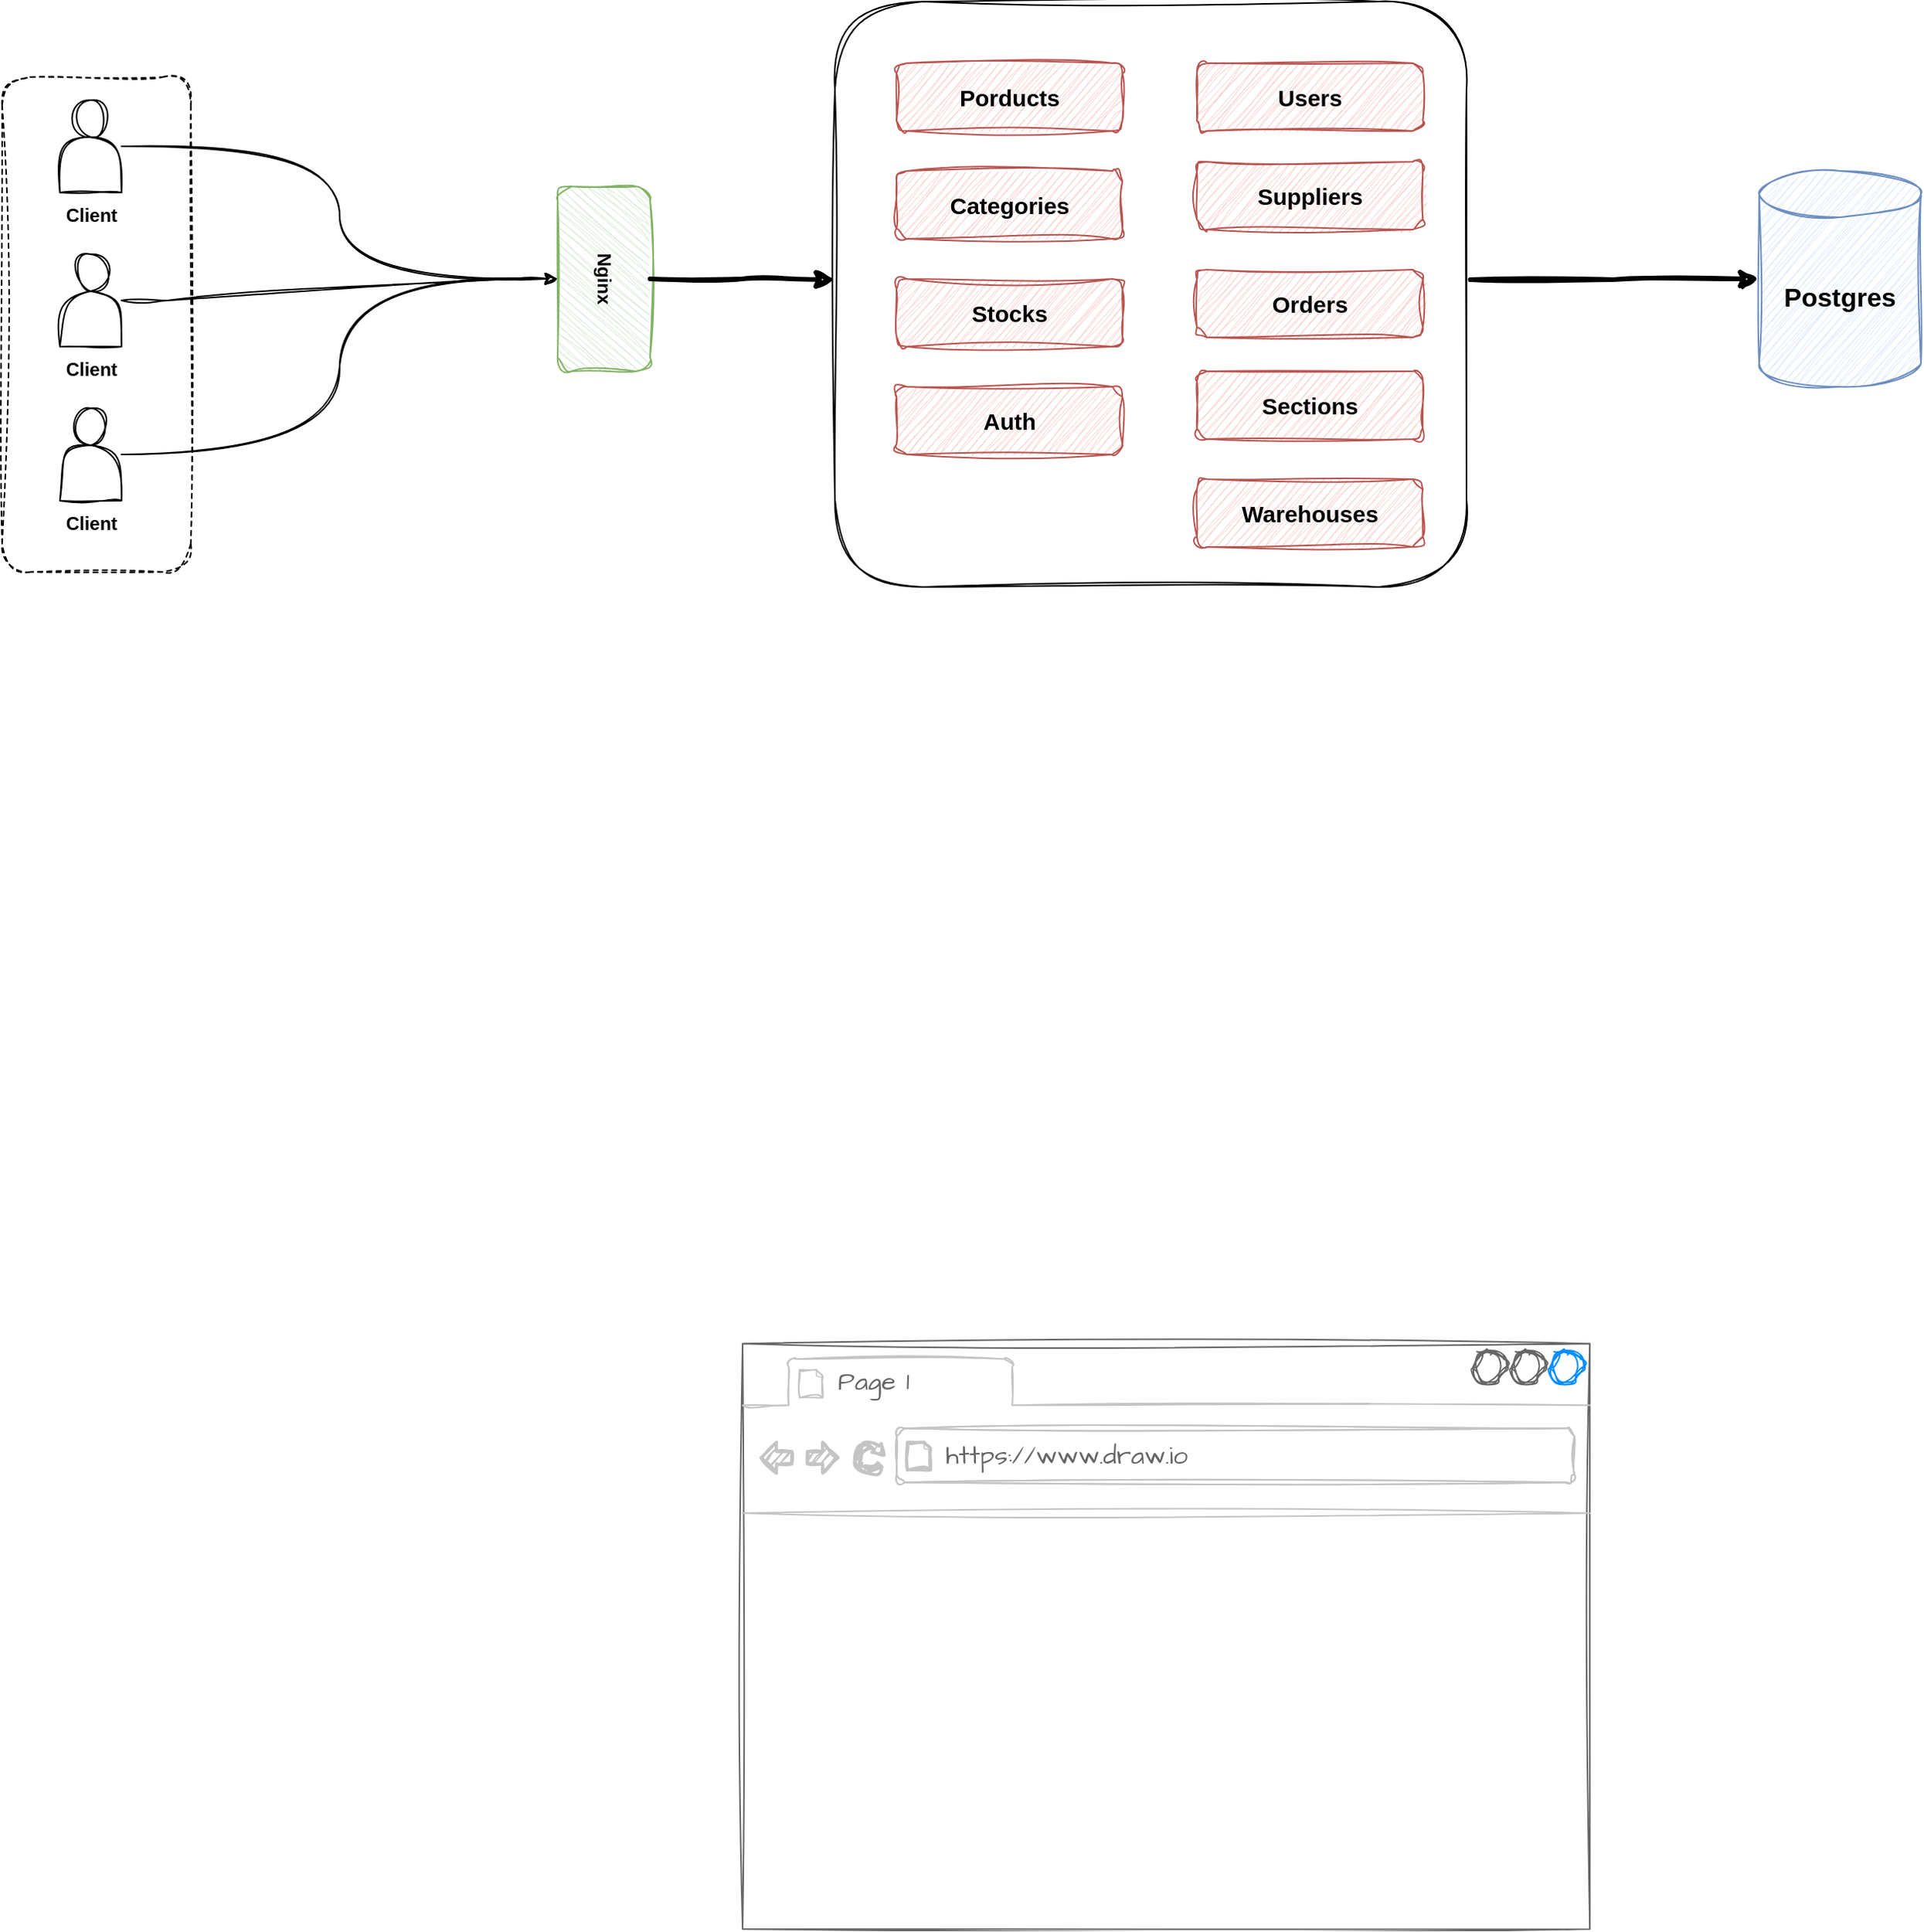 <mxfile version="24.7.8">
  <diagram name="Page-1" id="vwp1jZDT_qWsAFFD4D8j">
    <mxGraphModel dx="1649" dy="1263" grid="1" gridSize="10" guides="1" tooltips="1" connect="1" arrows="1" fold="1" page="0" pageScale="1" pageWidth="850" pageHeight="1100" math="0" shadow="0">
      <root>
        <mxCell id="0" />
        <mxCell id="1" parent="0" />
        <mxCell id="vw9KTwZy-z8zxhLxCjxY-28" value="" style="rounded=1;whiteSpace=wrap;html=1;sketch=1;hachureGap=4;jiggle=2;curveFitting=1;fontFamily=Architects Daughter;fontSource=https%3A%2F%2Ffonts.googleapis.com%2Fcss%3Ffamily%3DArchitects%2BDaughter;rotation=90;fillColor=none;dashed=1;" vertex="1" parent="1">
          <mxGeometry x="350" y="388.38" width="321.25" height="122.5" as="geometry" />
        </mxCell>
        <mxCell id="vw9KTwZy-z8zxhLxCjxY-29" style="edgeStyle=orthogonalEdgeStyle;rounded=0;sketch=1;hachureGap=4;jiggle=2;curveFitting=1;orthogonalLoop=1;jettySize=auto;html=1;entryX=0.5;entryY=1;entryDx=0;entryDy=0;fontFamily=Architects Daughter;fontSource=https%3A%2F%2Ffonts.googleapis.com%2Fcss%3Ffamily%3DArchitects%2BDaughter;curved=1;" edge="1" parent="1" source="vw9KTwZy-z8zxhLxCjxY-1" target="vw9KTwZy-z8zxhLxCjxY-8">
          <mxGeometry relative="1" as="geometry" />
        </mxCell>
        <mxCell id="vw9KTwZy-z8zxhLxCjxY-1" value="" style="shape=actor;whiteSpace=wrap;html=1;sketch=1;hachureGap=4;jiggle=2;curveFitting=1;fontFamily=Architects Daughter;fontSource=https%3A%2F%2Ffonts.googleapis.com%2Fcss%3Ffamily%3DArchitects%2BDaughter;fillColor=none;" vertex="1" parent="1">
          <mxGeometry x="486.87" y="304" width="40" height="60" as="geometry" />
        </mxCell>
        <mxCell id="vw9KTwZy-z8zxhLxCjxY-2" value="" style="strokeWidth=1;shadow=0;dashed=0;align=center;html=1;shape=mxgraph.mockup.containers.browserWindow;rSize=0;strokeColor=#666666;strokeColor2=#008cff;strokeColor3=#c4c4c4;mainText=,;recursiveResize=0;sketch=1;hachureGap=4;jiggle=2;curveFitting=1;fontFamily=Architects Daughter;fontSource=https%3A%2F%2Ffonts.googleapis.com%2Fcss%3Ffamily%3DArchitects%2BDaughter;" vertex="1" parent="1">
          <mxGeometry x="930.08" y="1111.17" width="550" height="380" as="geometry" />
        </mxCell>
        <mxCell id="vw9KTwZy-z8zxhLxCjxY-3" value="Page 1" style="strokeWidth=1;shadow=0;dashed=0;align=center;html=1;shape=mxgraph.mockup.containers.anchor;fontSize=17;fontColor=#666666;align=left;whiteSpace=wrap;sketch=1;hachureGap=4;jiggle=2;curveFitting=1;fontFamily=Architects Daughter;fontSource=https%3A%2F%2Ffonts.googleapis.com%2Fcss%3Ffamily%3DArchitects%2BDaughter;" vertex="1" parent="vw9KTwZy-z8zxhLxCjxY-2">
          <mxGeometry x="60" y="12" width="110" height="26" as="geometry" />
        </mxCell>
        <mxCell id="vw9KTwZy-z8zxhLxCjxY-4" value="https://www.draw.io" style="strokeWidth=1;shadow=0;dashed=0;align=center;html=1;shape=mxgraph.mockup.containers.anchor;rSize=0;fontSize=17;fontColor=#666666;align=left;sketch=1;hachureGap=4;jiggle=2;curveFitting=1;fontFamily=Architects Daughter;fontSource=https%3A%2F%2Ffonts.googleapis.com%2Fcss%3Ffamily%3DArchitects%2BDaughter;" vertex="1" parent="vw9KTwZy-z8zxhLxCjxY-2">
          <mxGeometry x="130" y="60" width="250" height="26" as="geometry" />
        </mxCell>
        <mxCell id="vw9KTwZy-z8zxhLxCjxY-8" value="Nginx" style="rounded=1;whiteSpace=wrap;html=1;sketch=1;hachureGap=4;jiggle=2;curveFitting=1;fontFamily=Helvetica;rotation=90;fillColor=#d5e8d4;strokeColor=#82b366;fontStyle=1" vertex="1" parent="1">
          <mxGeometry x="780" y="390" width="120" height="60" as="geometry" />
        </mxCell>
        <mxCell id="vw9KTwZy-z8zxhLxCjxY-11" value="" style="rounded=1;whiteSpace=wrap;html=1;sketch=1;hachureGap=4;jiggle=2;curveFitting=1;fontFamily=Architects Daughter;fontSource=https%3A%2F%2Ffonts.googleapis.com%2Fcss%3Ffamily%3DArchitects%2BDaughter;fillColor=none;" vertex="1" parent="1">
          <mxGeometry x="990" y="240" width="410" height="380" as="geometry" />
        </mxCell>
        <mxCell id="vw9KTwZy-z8zxhLxCjxY-12" value="Users" style="rounded=1;whiteSpace=wrap;html=1;sketch=1;hachureGap=4;jiggle=2;curveFitting=1;fontFamily=Helvetica;fillColor=#f8cecc;fontStyle=1;fontSize=15;strokeColor=#b85450;" vertex="1" parent="1">
          <mxGeometry x="1225" y="280" width="146.67" height="44" as="geometry" />
        </mxCell>
        <mxCell id="vw9KTwZy-z8zxhLxCjxY-14" value="Suppliers" style="rounded=1;whiteSpace=wrap;html=1;sketch=1;hachureGap=4;jiggle=2;curveFitting=1;fontFamily=Helvetica;fillColor=#f8cecc;fontStyle=1;fontSize=15;strokeColor=#b85450;" vertex="1" parent="1">
          <mxGeometry x="1225" y="344" width="146.67" height="44" as="geometry" />
        </mxCell>
        <mxCell id="vw9KTwZy-z8zxhLxCjxY-15" value="Orders" style="rounded=1;whiteSpace=wrap;html=1;sketch=1;hachureGap=4;jiggle=2;curveFitting=1;fontFamily=Helvetica;fillColor=#f8cecc;fontStyle=1;fontSize=15;strokeColor=#b85450;" vertex="1" parent="1">
          <mxGeometry x="1225" y="414" width="146.67" height="44" as="geometry" />
        </mxCell>
        <mxCell id="vw9KTwZy-z8zxhLxCjxY-16" value="Porducts" style="rounded=1;whiteSpace=wrap;html=1;sketch=1;hachureGap=4;jiggle=2;curveFitting=1;fontFamily=Helvetica;fillColor=#f8cecc;fontStyle=1;fontSize=15;strokeColor=#b85450;" vertex="1" parent="1">
          <mxGeometry x="1030" y="280" width="146.67" height="44" as="geometry" />
        </mxCell>
        <mxCell id="vw9KTwZy-z8zxhLxCjxY-17" value="Categories" style="rounded=1;whiteSpace=wrap;html=1;sketch=1;hachureGap=4;jiggle=2;curveFitting=1;fontFamily=Helvetica;fillColor=#f8cecc;fontStyle=1;fontSize=15;strokeColor=#b85450;" vertex="1" parent="1">
          <mxGeometry x="1030" y="350" width="146.67" height="44" as="geometry" />
        </mxCell>
        <mxCell id="vw9KTwZy-z8zxhLxCjxY-18" value="Stocks" style="rounded=1;whiteSpace=wrap;html=1;sketch=1;hachureGap=4;jiggle=2;curveFitting=1;fontFamily=Helvetica;fillColor=#f8cecc;fontStyle=1;fontSize=15;strokeColor=#b85450;" vertex="1" parent="1">
          <mxGeometry x="1030" y="420" width="146.67" height="44" as="geometry" />
        </mxCell>
        <mxCell id="vw9KTwZy-z8zxhLxCjxY-19" value="Sections" style="rounded=1;whiteSpace=wrap;html=1;sketch=1;hachureGap=4;jiggle=2;curveFitting=1;fontFamily=Helvetica;fillColor=#f8cecc;fontStyle=1;fontSize=15;strokeColor=#b85450;" vertex="1" parent="1">
          <mxGeometry x="1225" y="480" width="146.67" height="44" as="geometry" />
        </mxCell>
        <mxCell id="vw9KTwZy-z8zxhLxCjxY-20" value="Auth" style="rounded=1;whiteSpace=wrap;html=1;sketch=1;hachureGap=4;jiggle=2;curveFitting=1;fontFamily=Helvetica;fillColor=#f8cecc;fontStyle=1;fontSize=15;strokeColor=#b85450;" vertex="1" parent="1">
          <mxGeometry x="1030" y="490" width="146.67" height="44" as="geometry" />
        </mxCell>
        <mxCell id="vw9KTwZy-z8zxhLxCjxY-21" value="Warehouses" style="rounded=1;whiteSpace=wrap;html=1;sketch=1;hachureGap=4;jiggle=2;curveFitting=1;fontFamily=Helvetica;fillColor=#f8cecc;fontStyle=1;fontSize=15;strokeColor=#b85450;" vertex="1" parent="1">
          <mxGeometry x="1225" y="550" width="146.67" height="44" as="geometry" />
        </mxCell>
        <mxCell id="vw9KTwZy-z8zxhLxCjxY-22" style="edgeStyle=orthogonalEdgeStyle;rounded=0;sketch=1;hachureGap=4;jiggle=2;curveFitting=1;orthogonalLoop=1;jettySize=auto;html=1;entryX=0;entryY=0.475;entryDx=0;entryDy=0;entryPerimeter=0;fontFamily=Architects Daughter;fontSource=https%3A%2F%2Ffonts.googleapis.com%2Fcss%3Ffamily%3DArchitects%2BDaughter;strokeWidth=3;" edge="1" parent="1" source="vw9KTwZy-z8zxhLxCjxY-8" target="vw9KTwZy-z8zxhLxCjxY-11">
          <mxGeometry relative="1" as="geometry" />
        </mxCell>
        <mxCell id="vw9KTwZy-z8zxhLxCjxY-30" style="edgeStyle=entityRelationEdgeStyle;rounded=0;sketch=1;hachureGap=4;jiggle=2;curveFitting=1;orthogonalLoop=1;jettySize=auto;html=1;entryX=0.5;entryY=1;entryDx=0;entryDy=0;fontFamily=Architects Daughter;fontSource=https%3A%2F%2Ffonts.googleapis.com%2Fcss%3Ffamily%3DArchitects%2BDaughter;" edge="1" parent="1" source="vw9KTwZy-z8zxhLxCjxY-23" target="vw9KTwZy-z8zxhLxCjxY-8">
          <mxGeometry relative="1" as="geometry" />
        </mxCell>
        <mxCell id="vw9KTwZy-z8zxhLxCjxY-23" value="" style="shape=actor;whiteSpace=wrap;html=1;sketch=1;hachureGap=4;jiggle=2;curveFitting=1;fontFamily=Architects Daughter;fontSource=https%3A%2F%2Ffonts.googleapis.com%2Fcss%3Ffamily%3DArchitects%2BDaughter;fillColor=none;" vertex="1" parent="1">
          <mxGeometry x="486.87" y="404" width="40" height="60" as="geometry" />
        </mxCell>
        <mxCell id="vw9KTwZy-z8zxhLxCjxY-32" style="edgeStyle=orthogonalEdgeStyle;rounded=0;sketch=1;hachureGap=4;jiggle=2;curveFitting=1;orthogonalLoop=1;jettySize=auto;html=1;entryX=0.5;entryY=1;entryDx=0;entryDy=0;fontFamily=Architects Daughter;fontSource=https%3A%2F%2Ffonts.googleapis.com%2Fcss%3Ffamily%3DArchitects%2BDaughter;curved=1;" edge="1" parent="1" source="vw9KTwZy-z8zxhLxCjxY-24" target="vw9KTwZy-z8zxhLxCjxY-8">
          <mxGeometry relative="1" as="geometry" />
        </mxCell>
        <mxCell id="vw9KTwZy-z8zxhLxCjxY-24" value="" style="shape=actor;whiteSpace=wrap;html=1;sketch=1;hachureGap=4;jiggle=2;curveFitting=1;fontFamily=Architects Daughter;fontSource=https%3A%2F%2Ffonts.googleapis.com%2Fcss%3Ffamily%3DArchitects%2BDaughter;fillColor=none;" vertex="1" parent="1">
          <mxGeometry x="486.87" y="504" width="40" height="60" as="geometry" />
        </mxCell>
        <mxCell id="vw9KTwZy-z8zxhLxCjxY-25" value="Client" style="text;html=1;align=center;verticalAlign=middle;resizable=0;points=[];autosize=1;strokeColor=none;fillColor=none;fontFamily=Helvetica;fontStyle=1" vertex="1" parent="1">
          <mxGeometry x="481.87" y="364" width="50" height="30" as="geometry" />
        </mxCell>
        <mxCell id="vw9KTwZy-z8zxhLxCjxY-26" value="Client" style="text;html=1;align=center;verticalAlign=middle;resizable=0;points=[];autosize=1;strokeColor=none;fillColor=none;fontFamily=Helvetica;fontStyle=1" vertex="1" parent="1">
          <mxGeometry x="481.87" y="464" width="50" height="30" as="geometry" />
        </mxCell>
        <mxCell id="vw9KTwZy-z8zxhLxCjxY-27" value="Client" style="text;html=1;align=center;verticalAlign=middle;resizable=0;points=[];autosize=1;strokeColor=none;fillColor=none;fontFamily=Helvetica;fontStyle=1" vertex="1" parent="1">
          <mxGeometry x="481.87" y="564" width="50" height="30" as="geometry" />
        </mxCell>
        <mxCell id="vw9KTwZy-z8zxhLxCjxY-33" value="&lt;span style=&quot;font-size: 17px;&quot;&gt;&lt;font style=&quot;font-size: 17px;&quot;&gt;Postgres&lt;/font&gt;&lt;/span&gt;" style="shape=cylinder3;whiteSpace=wrap;html=1;boundedLbl=1;backgroundOutline=1;size=15;sketch=1;hachureGap=4;jiggle=2;curveFitting=1;fontFamily=Helvetica;fontStyle=1;fontSize=17;fillColor=#dae8fc;strokeColor=#6c8ebf;" vertex="1" parent="1">
          <mxGeometry x="1590" y="350" width="105" height="140" as="geometry" />
        </mxCell>
        <mxCell id="vw9KTwZy-z8zxhLxCjxY-34" style="edgeStyle=orthogonalEdgeStyle;rounded=0;sketch=1;hachureGap=4;jiggle=2;curveFitting=1;orthogonalLoop=1;jettySize=auto;html=1;entryX=0;entryY=0.5;entryDx=0;entryDy=0;entryPerimeter=0;fontFamily=Architects Daughter;fontSource=https%3A%2F%2Ffonts.googleapis.com%2Fcss%3Ffamily%3DArchitects%2BDaughter;strokeWidth=3;exitX=1.006;exitY=0.475;exitDx=0;exitDy=0;exitPerimeter=0;" edge="1" parent="1" source="vw9KTwZy-z8zxhLxCjxY-11" target="vw9KTwZy-z8zxhLxCjxY-33">
          <mxGeometry relative="1" as="geometry" />
        </mxCell>
      </root>
    </mxGraphModel>
  </diagram>
</mxfile>
